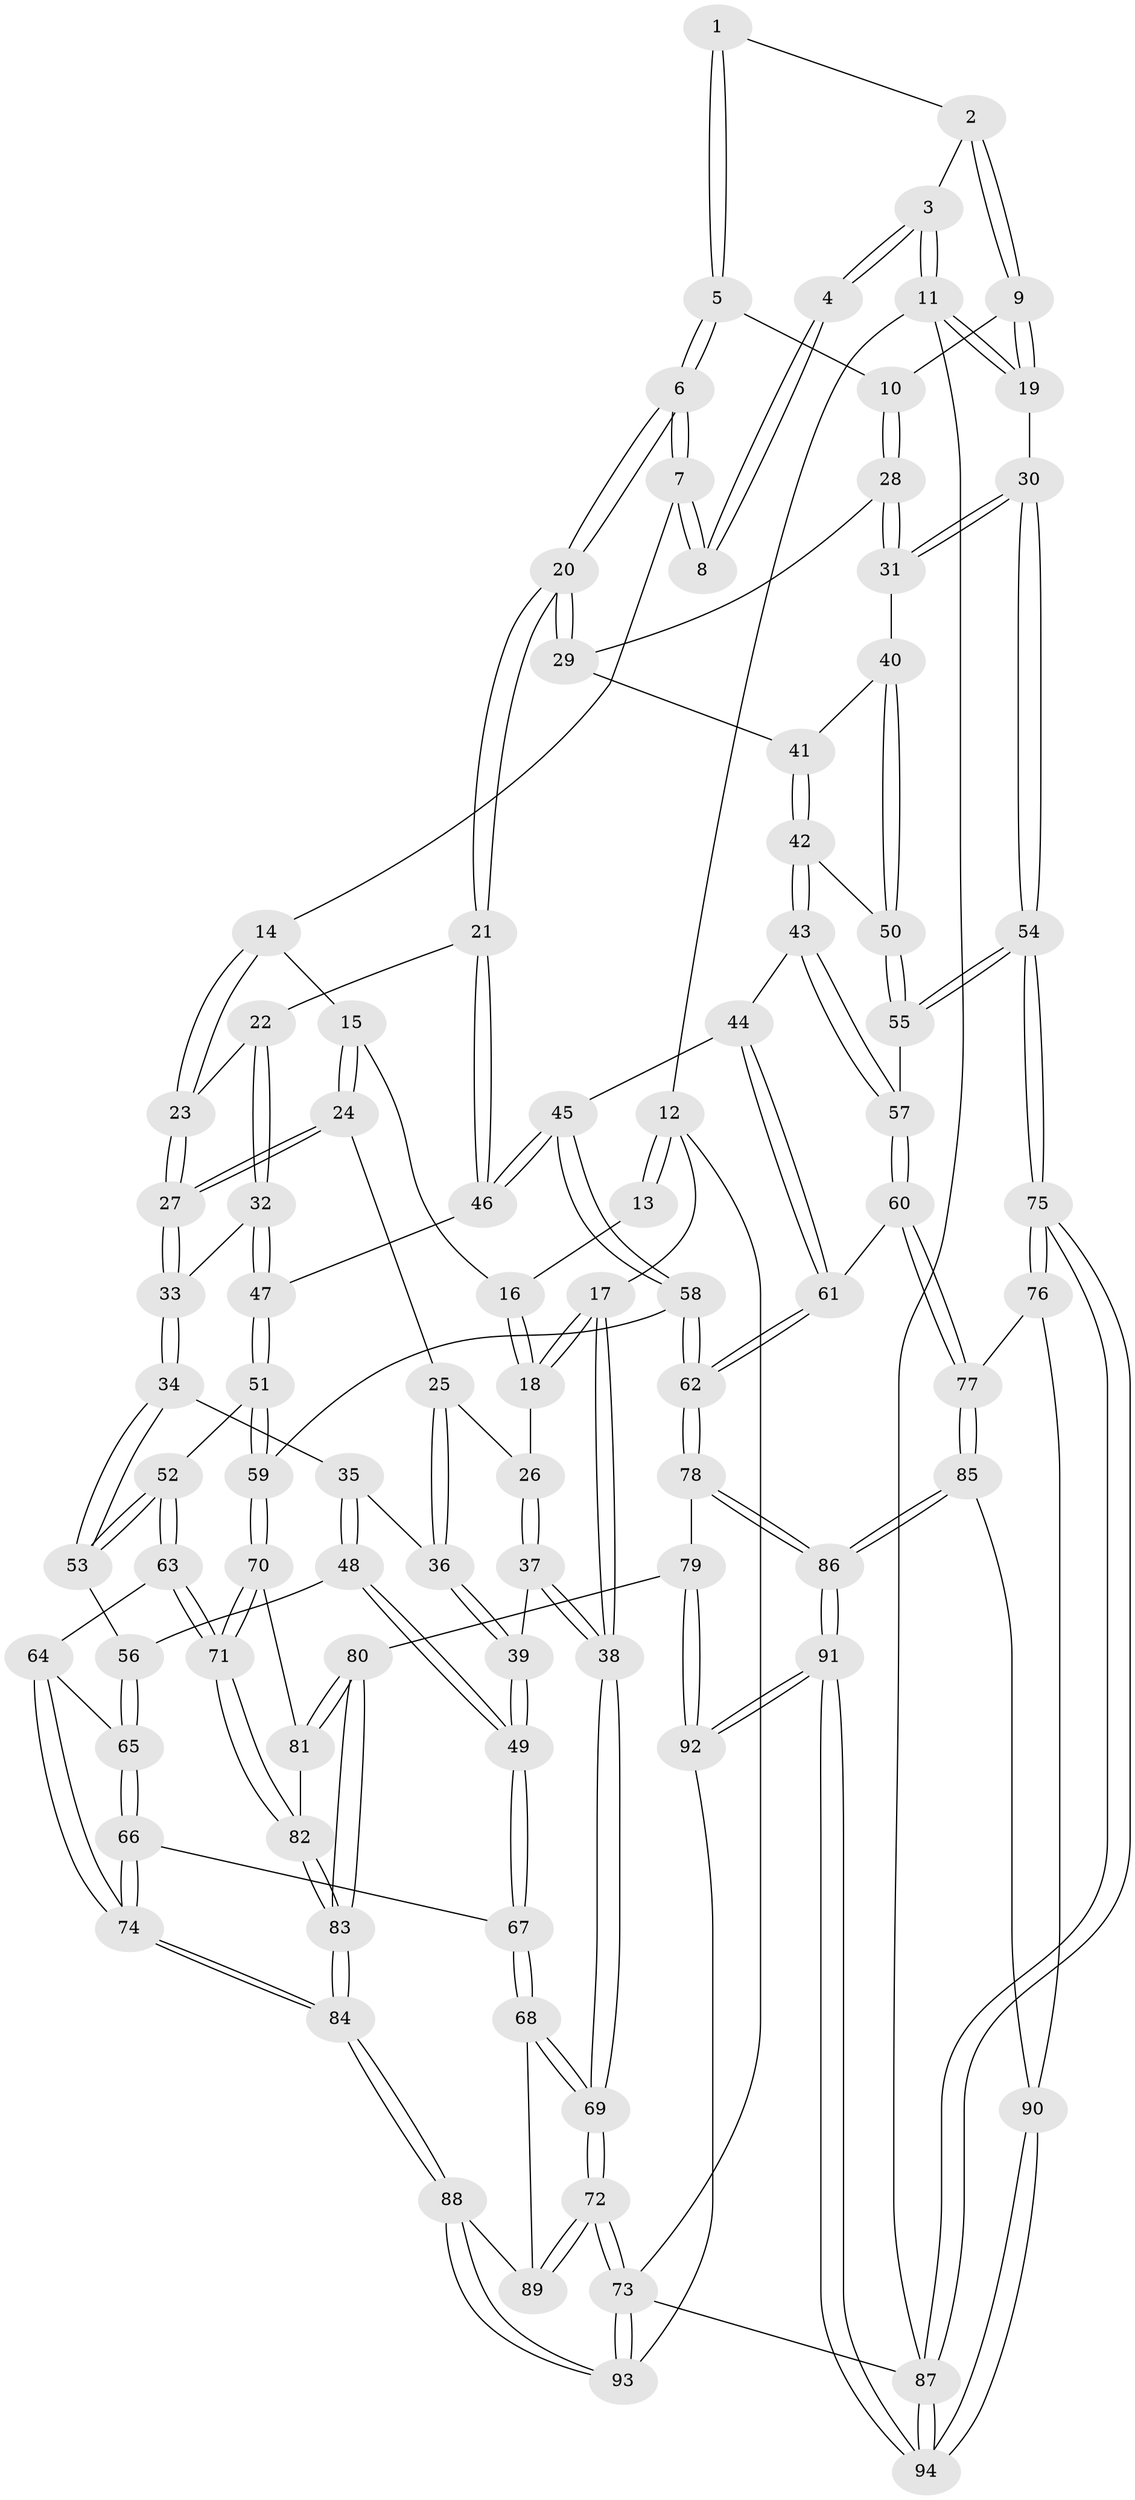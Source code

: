 // coarse degree distribution, {3: 0.5689655172413793, 2: 0.15517241379310345, 4: 0.1724137931034483, 6: 0.05172413793103448, 5: 0.05172413793103448}
// Generated by graph-tools (version 1.1) at 2025/54/03/04/25 22:54:31]
// undirected, 94 vertices, 232 edges
graph export_dot {
  node [color=gray90,style=filled];
  1 [pos="+0.8154162936514985+0.09552402247449161"];
  2 [pos="+0.951029944494436+0"];
  3 [pos="+1+0"];
  4 [pos="+0.589594283177293+0"];
  5 [pos="+0.8181962978473155+0.14669141013884382"];
  6 [pos="+0.6430101612337191+0.22974215346784332"];
  7 [pos="+0.5179286557774456+0"];
  8 [pos="+0.5234660945545787+0"];
  9 [pos="+0.9298642658456859+0.22705741785114558"];
  10 [pos="+0.915754767990787+0.2321100089844252"];
  11 [pos="+1+0"];
  12 [pos="+0+0"];
  13 [pos="+0.5173866412541311+0"];
  14 [pos="+0.3926023948529075+0.15563464798857046"];
  15 [pos="+0.2939088732743332+0.20332740883269163"];
  16 [pos="+0.18136614007998084+0.10555843742584584"];
  17 [pos="+0+0"];
  18 [pos="+0+0"];
  19 [pos="+1+0.20915194776161966"];
  20 [pos="+0.6400391779890683+0.28572033049571777"];
  21 [pos="+0.6312532439118816+0.2980119697059292"];
  22 [pos="+0.5565061923838313+0.3086034169998447"];
  23 [pos="+0.46303468136544046+0.2922331304816273"];
  24 [pos="+0.266143010121474+0.2932801718857427"];
  25 [pos="+0.19340233630210885+0.3208489434282085"];
  26 [pos="+0.12771376418994193+0.3197704490154937"];
  27 [pos="+0.36126546986505564+0.3923357958645198"];
  28 [pos="+0.8991876584411+0.26506012022681197"];
  29 [pos="+0.8228452406839258+0.33251185585392434"];
  30 [pos="+1+0.549720145712112"];
  31 [pos="+0.996035923426598+0.4429178145626578"];
  32 [pos="+0.4671605967021165+0.4337480187728361"];
  33 [pos="+0.36765387008170203+0.4269261874339258"];
  34 [pos="+0.3619221081408204+0.4413263153454952"];
  35 [pos="+0.24133245041132584+0.43516475849148556"];
  36 [pos="+0.20738093664876744+0.40210415036638414"];
  37 [pos="+0.041422784436498654+0.5133336734553229"];
  38 [pos="+0+0.557937383579204"];
  39 [pos="+0.14853093057255742+0.551448751182292"];
  40 [pos="+0.8859017527543673+0.4367035767067631"];
  41 [pos="+0.8231808602587661+0.3354847107943921"];
  42 [pos="+0.7597444401313316+0.4687547503265527"];
  43 [pos="+0.6687140024768361+0.48159885526982305"];
  44 [pos="+0.6470681924696711+0.4821392204583443"];
  45 [pos="+0.6448454571792842+0.4814944887849476"];
  46 [pos="+0.6384660553629448+0.47582329168289217"];
  47 [pos="+0.5600950944116604+0.4967540089533104"];
  48 [pos="+0.1748576556791789+0.5544393255857208"];
  49 [pos="+0.15571085230272041+0.5557374801653431"];
  50 [pos="+0.8330386381263524+0.508860048653811"];
  51 [pos="+0.49731193064429274+0.570212768527437"];
  52 [pos="+0.4020344129955828+0.5922617615384529"];
  53 [pos="+0.34732591223952003+0.5247530262563594"];
  54 [pos="+1+0.5553487162189854"];
  55 [pos="+0.8656614942428882+0.6136120639149147"];
  56 [pos="+0.22997075973790945+0.5582806613518139"];
  57 [pos="+0.8546563298038061+0.6250850656663526"];
  58 [pos="+0.6217456753916281+0.6642983445734963"];
  59 [pos="+0.5793144096381723+0.6746136007630588"];
  60 [pos="+0.8027663052161638+0.6921374784297036"];
  61 [pos="+0.7947959658242831+0.6929684899005992"];
  62 [pos="+0.7310603229091681+0.7189796207336839"];
  63 [pos="+0.39596552025679016+0.6669109807004606"];
  64 [pos="+0.31655754415082116+0.6819802647140112"];
  65 [pos="+0.2701582556665891+0.6605000096029158"];
  66 [pos="+0.1716396688902848+0.745532605703269"];
  67 [pos="+0.1623557367183077+0.7398826270296064"];
  68 [pos="+0.06392925438569484+0.7600826639351652"];
  69 [pos="+0+0.679537215892735"];
  70 [pos="+0.5686718165669695+0.6866027727723902"];
  71 [pos="+0.40020530758718564+0.6761711097637848"];
  72 [pos="+0+1"];
  73 [pos="+0+1"];
  74 [pos="+0.22700809118018556+0.8018031852474297"];
  75 [pos="+1+0.8162986871852442"];
  76 [pos="+0.9096028762871553+0.7985461187974957"];
  77 [pos="+0.8477542240977806+0.7534101917833811"];
  78 [pos="+0.6688388152657638+0.8457827324731447"];
  79 [pos="+0.6178124496699335+0.8523172516696075"];
  80 [pos="+0.5836278640147265+0.8529443869438826"];
  81 [pos="+0.5632023779070966+0.7042121996459508"];
  82 [pos="+0.41437103355293226+0.8030503595113414"];
  83 [pos="+0.3962364894995668+0.9401747271876958"];
  84 [pos="+0.34259351513344016+1"];
  85 [pos="+0.7840629609569807+0.8960673405823741"];
  86 [pos="+0.7325186942865334+0.9196602828859394"];
  87 [pos="+1+1"];
  88 [pos="+0.34192514618810765+1"];
  89 [pos="+0.08149301511009015+0.8916864818220063"];
  90 [pos="+0.8757141990964078+0.9037176367860135"];
  91 [pos="+0.7481784282009397+1"];
  92 [pos="+0.6550899741505001+1"];
  93 [pos="+0.34256721344484525+1"];
  94 [pos="+1+1"];
  1 -- 2;
  1 -- 5;
  1 -- 5;
  2 -- 3;
  2 -- 9;
  2 -- 9;
  3 -- 4;
  3 -- 4;
  3 -- 11;
  3 -- 11;
  4 -- 8;
  4 -- 8;
  5 -- 6;
  5 -- 6;
  5 -- 10;
  6 -- 7;
  6 -- 7;
  6 -- 20;
  6 -- 20;
  7 -- 8;
  7 -- 8;
  7 -- 14;
  9 -- 10;
  9 -- 19;
  9 -- 19;
  10 -- 28;
  10 -- 28;
  11 -- 12;
  11 -- 19;
  11 -- 19;
  11 -- 87;
  12 -- 13;
  12 -- 13;
  12 -- 17;
  12 -- 73;
  13 -- 16;
  14 -- 15;
  14 -- 23;
  14 -- 23;
  15 -- 16;
  15 -- 24;
  15 -- 24;
  16 -- 18;
  16 -- 18;
  17 -- 18;
  17 -- 18;
  17 -- 38;
  17 -- 38;
  18 -- 26;
  19 -- 30;
  20 -- 21;
  20 -- 21;
  20 -- 29;
  20 -- 29;
  21 -- 22;
  21 -- 46;
  21 -- 46;
  22 -- 23;
  22 -- 32;
  22 -- 32;
  23 -- 27;
  23 -- 27;
  24 -- 25;
  24 -- 27;
  24 -- 27;
  25 -- 26;
  25 -- 36;
  25 -- 36;
  26 -- 37;
  26 -- 37;
  27 -- 33;
  27 -- 33;
  28 -- 29;
  28 -- 31;
  28 -- 31;
  29 -- 41;
  30 -- 31;
  30 -- 31;
  30 -- 54;
  30 -- 54;
  31 -- 40;
  32 -- 33;
  32 -- 47;
  32 -- 47;
  33 -- 34;
  33 -- 34;
  34 -- 35;
  34 -- 53;
  34 -- 53;
  35 -- 36;
  35 -- 48;
  35 -- 48;
  36 -- 39;
  36 -- 39;
  37 -- 38;
  37 -- 38;
  37 -- 39;
  38 -- 69;
  38 -- 69;
  39 -- 49;
  39 -- 49;
  40 -- 41;
  40 -- 50;
  40 -- 50;
  41 -- 42;
  41 -- 42;
  42 -- 43;
  42 -- 43;
  42 -- 50;
  43 -- 44;
  43 -- 57;
  43 -- 57;
  44 -- 45;
  44 -- 61;
  44 -- 61;
  45 -- 46;
  45 -- 46;
  45 -- 58;
  45 -- 58;
  46 -- 47;
  47 -- 51;
  47 -- 51;
  48 -- 49;
  48 -- 49;
  48 -- 56;
  49 -- 67;
  49 -- 67;
  50 -- 55;
  50 -- 55;
  51 -- 52;
  51 -- 59;
  51 -- 59;
  52 -- 53;
  52 -- 53;
  52 -- 63;
  52 -- 63;
  53 -- 56;
  54 -- 55;
  54 -- 55;
  54 -- 75;
  54 -- 75;
  55 -- 57;
  56 -- 65;
  56 -- 65;
  57 -- 60;
  57 -- 60;
  58 -- 59;
  58 -- 62;
  58 -- 62;
  59 -- 70;
  59 -- 70;
  60 -- 61;
  60 -- 77;
  60 -- 77;
  61 -- 62;
  61 -- 62;
  62 -- 78;
  62 -- 78;
  63 -- 64;
  63 -- 71;
  63 -- 71;
  64 -- 65;
  64 -- 74;
  64 -- 74;
  65 -- 66;
  65 -- 66;
  66 -- 67;
  66 -- 74;
  66 -- 74;
  67 -- 68;
  67 -- 68;
  68 -- 69;
  68 -- 69;
  68 -- 89;
  69 -- 72;
  69 -- 72;
  70 -- 71;
  70 -- 71;
  70 -- 81;
  71 -- 82;
  71 -- 82;
  72 -- 73;
  72 -- 73;
  72 -- 89;
  72 -- 89;
  73 -- 93;
  73 -- 93;
  73 -- 87;
  74 -- 84;
  74 -- 84;
  75 -- 76;
  75 -- 76;
  75 -- 87;
  75 -- 87;
  76 -- 77;
  76 -- 90;
  77 -- 85;
  77 -- 85;
  78 -- 79;
  78 -- 86;
  78 -- 86;
  79 -- 80;
  79 -- 92;
  79 -- 92;
  80 -- 81;
  80 -- 81;
  80 -- 83;
  80 -- 83;
  81 -- 82;
  82 -- 83;
  82 -- 83;
  83 -- 84;
  83 -- 84;
  84 -- 88;
  84 -- 88;
  85 -- 86;
  85 -- 86;
  85 -- 90;
  86 -- 91;
  86 -- 91;
  87 -- 94;
  87 -- 94;
  88 -- 89;
  88 -- 93;
  88 -- 93;
  90 -- 94;
  90 -- 94;
  91 -- 92;
  91 -- 92;
  91 -- 94;
  91 -- 94;
  92 -- 93;
}
